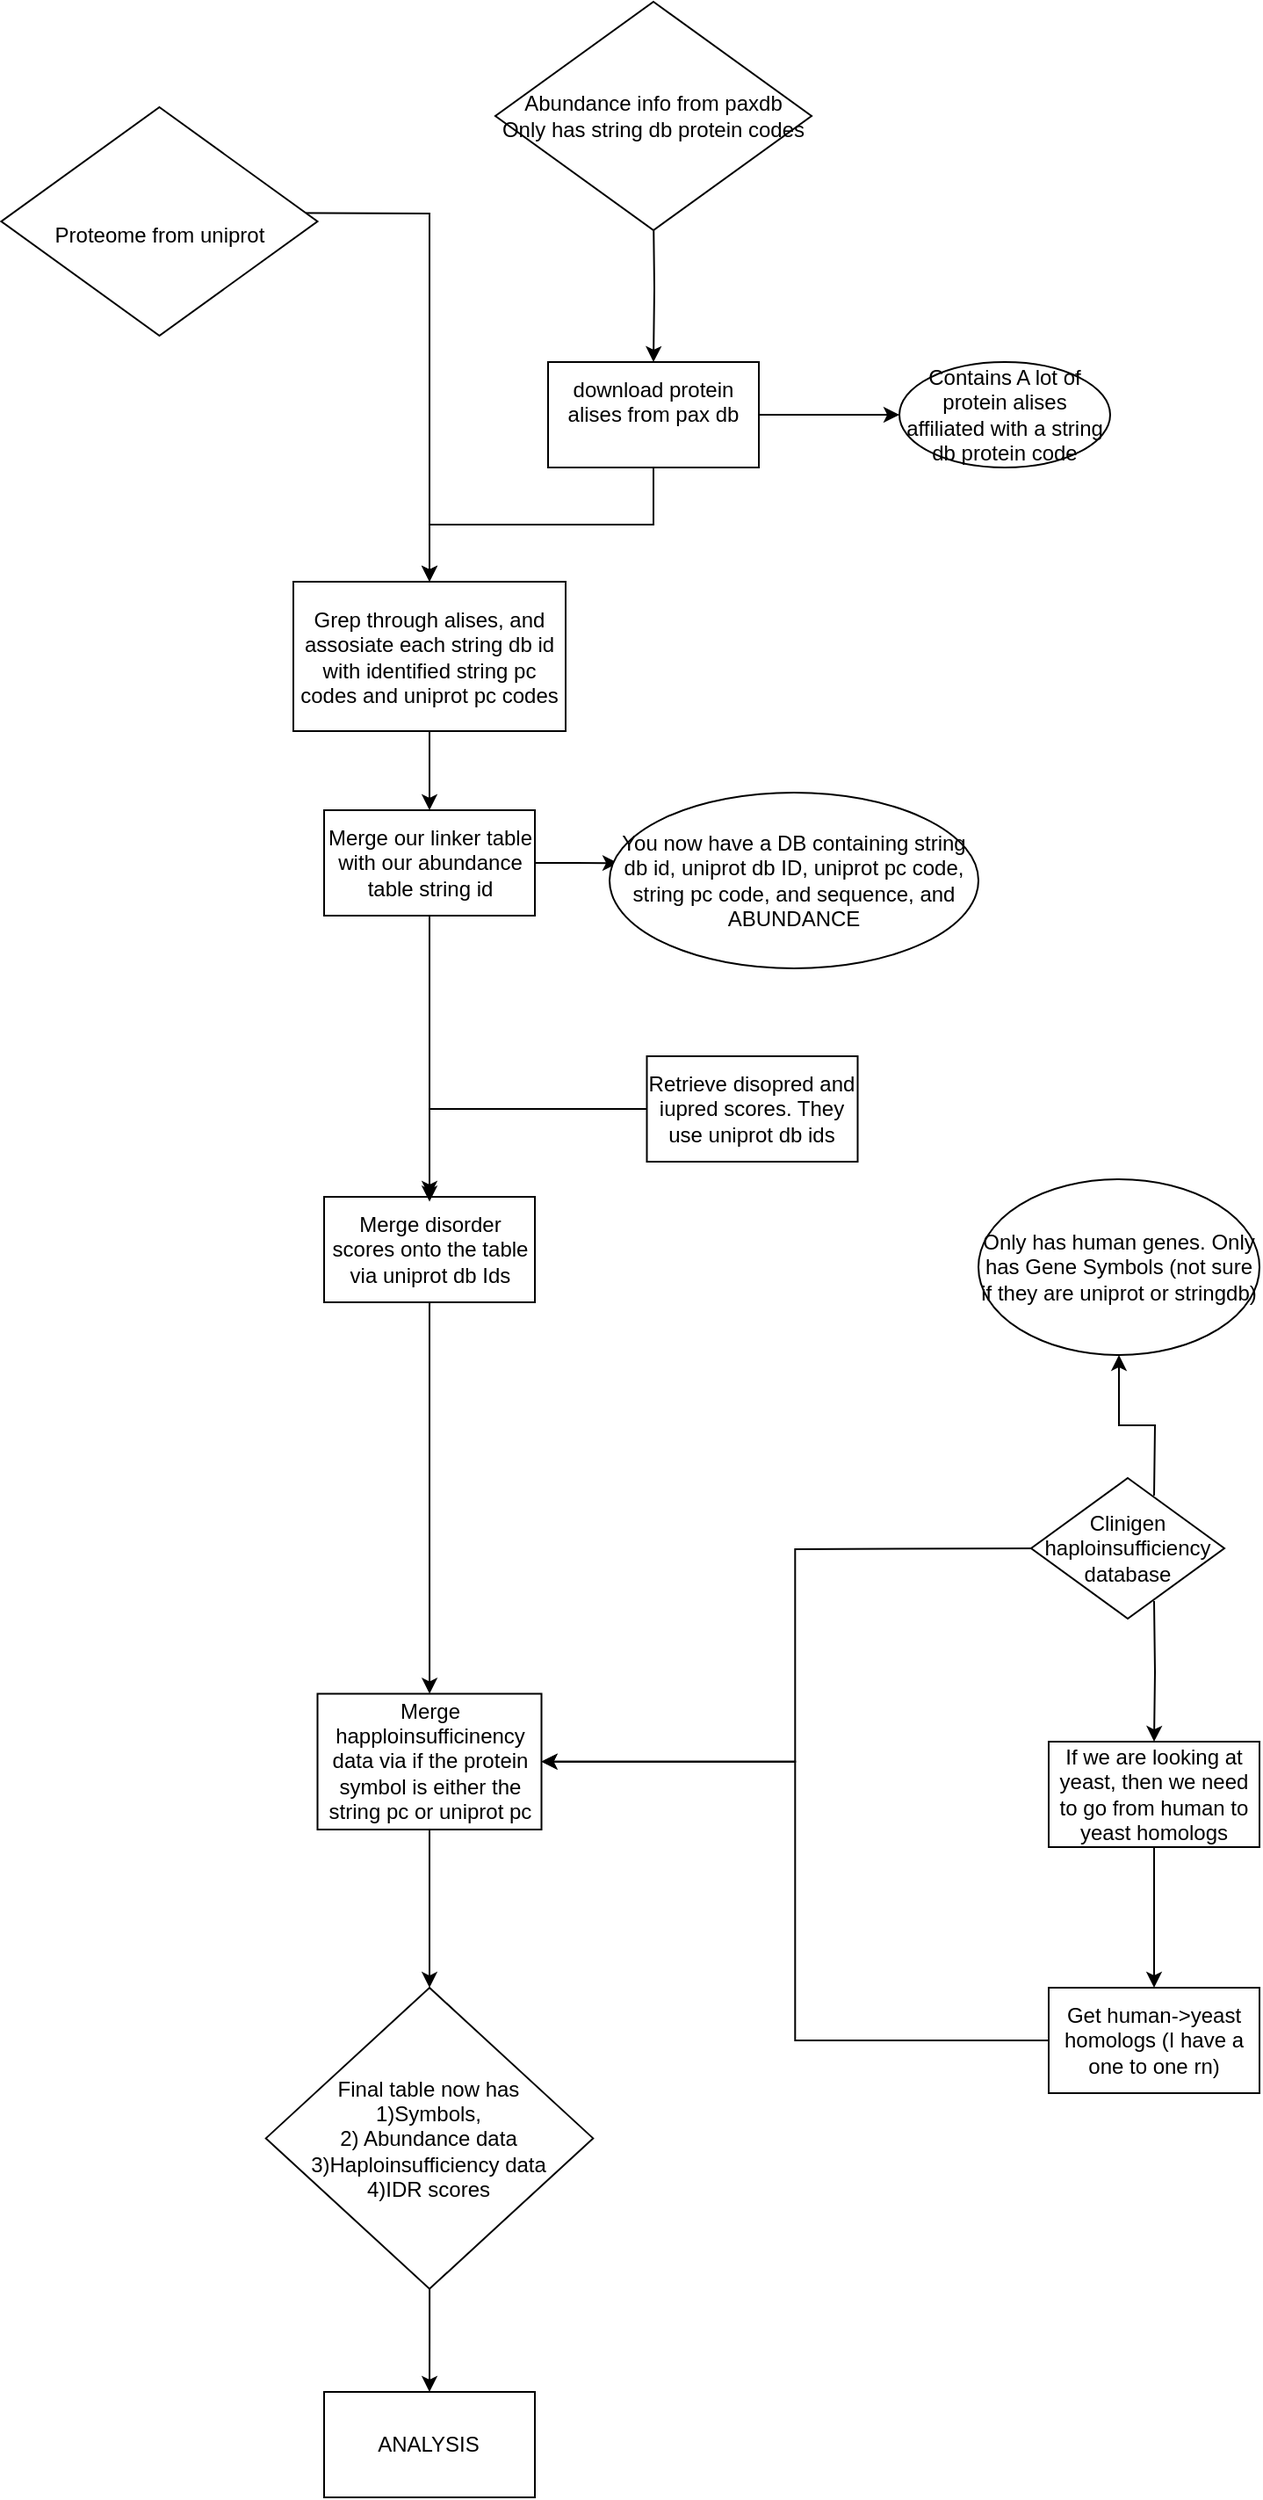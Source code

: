 <mxfile version="15.2.9" type="github">
  <diagram id="FmImgYfQ0Td1UyCWVp3n" name="Page-1">
    <mxGraphModel dx="1422" dy="820" grid="1" gridSize="10" guides="1" tooltips="1" connect="1" arrows="1" fold="1" page="1" pageScale="1" pageWidth="850" pageHeight="1100" math="0" shadow="0">
      <root>
        <mxCell id="0" />
        <mxCell id="1" parent="0" />
        <mxCell id="icuXwcs0BqdQZPv1DM7C-11" style="edgeStyle=orthogonalEdgeStyle;rounded=0;orthogonalLoop=1;jettySize=auto;html=1;" edge="1" parent="1" target="icuXwcs0BqdQZPv1DM7C-7">
          <mxGeometry relative="1" as="geometry">
            <mxPoint x="185" y="120" as="sourcePoint" />
          </mxGeometry>
        </mxCell>
        <mxCell id="icuXwcs0BqdQZPv1DM7C-4" value="" style="edgeStyle=orthogonalEdgeStyle;rounded=0;orthogonalLoop=1;jettySize=auto;html=1;" edge="1" parent="1" target="icuXwcs0BqdQZPv1DM7C-3">
          <mxGeometry relative="1" as="geometry">
            <mxPoint x="445" y="120" as="sourcePoint" />
          </mxGeometry>
        </mxCell>
        <mxCell id="icuXwcs0BqdQZPv1DM7C-6" value="" style="edgeStyle=orthogonalEdgeStyle;rounded=0;orthogonalLoop=1;jettySize=auto;html=1;" edge="1" parent="1" source="icuXwcs0BqdQZPv1DM7C-3" target="icuXwcs0BqdQZPv1DM7C-5">
          <mxGeometry relative="1" as="geometry" />
        </mxCell>
        <mxCell id="icuXwcs0BqdQZPv1DM7C-8" value="" style="edgeStyle=orthogonalEdgeStyle;rounded=0;orthogonalLoop=1;jettySize=auto;html=1;" edge="1" parent="1" source="icuXwcs0BqdQZPv1DM7C-3" target="icuXwcs0BqdQZPv1DM7C-7">
          <mxGeometry relative="1" as="geometry" />
        </mxCell>
        <mxCell id="icuXwcs0BqdQZPv1DM7C-3" value="&lt;div&gt;download protein alises from pax db &lt;br&gt;&lt;/div&gt;&lt;div&gt;&lt;br&gt;&lt;/div&gt;" style="whiteSpace=wrap;html=1;rounded=0;" vertex="1" parent="1">
          <mxGeometry x="385" y="205" width="120" height="60" as="geometry" />
        </mxCell>
        <mxCell id="icuXwcs0BqdQZPv1DM7C-5" value="Contains A lot of protein alises affiliated with a string db protein code" style="ellipse;whiteSpace=wrap;html=1;rounded=0;" vertex="1" parent="1">
          <mxGeometry x="585" y="205" width="120" height="60" as="geometry" />
        </mxCell>
        <mxCell id="icuXwcs0BqdQZPv1DM7C-35" value="" style="edgeStyle=orthogonalEdgeStyle;rounded=0;orthogonalLoop=1;jettySize=auto;html=1;" edge="1" parent="1" source="icuXwcs0BqdQZPv1DM7C-7" target="icuXwcs0BqdQZPv1DM7C-34">
          <mxGeometry relative="1" as="geometry" />
        </mxCell>
        <mxCell id="icuXwcs0BqdQZPv1DM7C-7" value="Grep through alises, and assosiate each string db id with identified string pc codes and uniprot pc codes" style="whiteSpace=wrap;html=1;rounded=0;" vertex="1" parent="1">
          <mxGeometry x="240" y="330" width="155" height="85" as="geometry" />
        </mxCell>
        <mxCell id="icuXwcs0BqdQZPv1DM7C-17" value="" style="edgeStyle=orthogonalEdgeStyle;rounded=0;orthogonalLoop=1;jettySize=auto;html=1;" edge="1" parent="1" target="icuXwcs0BqdQZPv1DM7C-16">
          <mxGeometry relative="1" as="geometry">
            <mxPoint x="317.5" y="742.75" as="sourcePoint" />
          </mxGeometry>
        </mxCell>
        <mxCell id="icuXwcs0BqdQZPv1DM7C-19" value="" style="edgeStyle=orthogonalEdgeStyle;rounded=0;orthogonalLoop=1;jettySize=auto;html=1;" edge="1" parent="1" source="icuXwcs0BqdQZPv1DM7C-16" target="icuXwcs0BqdQZPv1DM7C-18">
          <mxGeometry relative="1" as="geometry" />
        </mxCell>
        <mxCell id="icuXwcs0BqdQZPv1DM7C-16" value="Merge disorder scores onto the table via uniprot db Ids" style="whiteSpace=wrap;html=1;rounded=0;" vertex="1" parent="1">
          <mxGeometry x="257.51" y="680" width="120" height="60" as="geometry" />
        </mxCell>
        <mxCell id="icuXwcs0BqdQZPv1DM7C-31" value="" style="edgeStyle=orthogonalEdgeStyle;rounded=0;orthogonalLoop=1;jettySize=auto;html=1;" edge="1" parent="1" source="icuXwcs0BqdQZPv1DM7C-18" target="icuXwcs0BqdQZPv1DM7C-30">
          <mxGeometry relative="1" as="geometry" />
        </mxCell>
        <mxCell id="icuXwcs0BqdQZPv1DM7C-18" value="Merge happloinsufficinency data via if the protein symbol is either the string pc or uniprot pc " style="whiteSpace=wrap;html=1;rounded=0;" vertex="1" parent="1">
          <mxGeometry x="253.75" y="962.75" width="127.5" height="77.25" as="geometry" />
        </mxCell>
        <mxCell id="icuXwcs0BqdQZPv1DM7C-22" value="" style="edgeStyle=orthogonalEdgeStyle;rounded=0;orthogonalLoop=1;jettySize=auto;html=1;" edge="1" parent="1" target="icuXwcs0BqdQZPv1DM7C-21">
          <mxGeometry relative="1" as="geometry">
            <mxPoint x="730" y="850" as="sourcePoint" />
          </mxGeometry>
        </mxCell>
        <mxCell id="icuXwcs0BqdQZPv1DM7C-24" value="" style="edgeStyle=orthogonalEdgeStyle;rounded=0;orthogonalLoop=1;jettySize=auto;html=1;" edge="1" parent="1" target="icuXwcs0BqdQZPv1DM7C-23">
          <mxGeometry relative="1" as="geometry">
            <mxPoint x="730" y="910" as="sourcePoint" />
          </mxGeometry>
        </mxCell>
        <mxCell id="icuXwcs0BqdQZPv1DM7C-28" style="edgeStyle=orthogonalEdgeStyle;rounded=0;orthogonalLoop=1;jettySize=auto;html=1;entryX=1;entryY=0.5;entryDx=0;entryDy=0;" edge="1" parent="1" target="icuXwcs0BqdQZPv1DM7C-18">
          <mxGeometry relative="1" as="geometry">
            <mxPoint x="670" y="880" as="sourcePoint" />
          </mxGeometry>
        </mxCell>
        <mxCell id="icuXwcs0BqdQZPv1DM7C-21" value="Only has human genes. Only has Gene Symbols (not sure if they are uniprot or stringdb)" style="ellipse;whiteSpace=wrap;html=1;rounded=0;" vertex="1" parent="1">
          <mxGeometry x="630" y="670" width="160" height="100" as="geometry" />
        </mxCell>
        <mxCell id="icuXwcs0BqdQZPv1DM7C-26" value="" style="edgeStyle=orthogonalEdgeStyle;rounded=0;orthogonalLoop=1;jettySize=auto;html=1;" edge="1" parent="1" source="icuXwcs0BqdQZPv1DM7C-23" target="icuXwcs0BqdQZPv1DM7C-25">
          <mxGeometry relative="1" as="geometry" />
        </mxCell>
        <mxCell id="icuXwcs0BqdQZPv1DM7C-23" value="If we are looking at yeast, then we need to go from human to yeast homologs" style="whiteSpace=wrap;html=1;rounded=0;" vertex="1" parent="1">
          <mxGeometry x="670" y="990" width="120" height="60" as="geometry" />
        </mxCell>
        <mxCell id="icuXwcs0BqdQZPv1DM7C-27" style="edgeStyle=orthogonalEdgeStyle;rounded=0;orthogonalLoop=1;jettySize=auto;html=1;entryX=1;entryY=0.5;entryDx=0;entryDy=0;" edge="1" parent="1" source="icuXwcs0BqdQZPv1DM7C-25" target="icuXwcs0BqdQZPv1DM7C-18">
          <mxGeometry relative="1" as="geometry" />
        </mxCell>
        <mxCell id="icuXwcs0BqdQZPv1DM7C-25" value="Get human-&amp;gt;yeast homologs (I have a one to one rn)" style="whiteSpace=wrap;html=1;rounded=0;" vertex="1" parent="1">
          <mxGeometry x="670" y="1130" width="120" height="60" as="geometry" />
        </mxCell>
        <mxCell id="icuXwcs0BqdQZPv1DM7C-33" value="" style="edgeStyle=orthogonalEdgeStyle;rounded=0;orthogonalLoop=1;jettySize=auto;html=1;" edge="1" parent="1" source="icuXwcs0BqdQZPv1DM7C-30" target="icuXwcs0BqdQZPv1DM7C-32">
          <mxGeometry relative="1" as="geometry" />
        </mxCell>
        <mxCell id="icuXwcs0BqdQZPv1DM7C-30" value="&lt;div&gt;Final table now has &lt;br&gt;&lt;/div&gt;&lt;div&gt;1)Symbols,&lt;/div&gt;&lt;div&gt; 2) Abundance data&lt;/div&gt;&lt;div&gt;3)Haploinsufficiency data&lt;/div&gt;&lt;div&gt;4)IDR scores&lt;br&gt; &lt;/div&gt;" style="rhombus;whiteSpace=wrap;html=1;rounded=0;" vertex="1" parent="1">
          <mxGeometry x="224.38" y="1130" width="186.25" height="171.38" as="geometry" />
        </mxCell>
        <mxCell id="icuXwcs0BqdQZPv1DM7C-32" value="ANALYSIS" style="whiteSpace=wrap;html=1;rounded=0;" vertex="1" parent="1">
          <mxGeometry x="257.495" y="1360.0" width="120" height="60" as="geometry" />
        </mxCell>
        <mxCell id="icuXwcs0BqdQZPv1DM7C-36" value="" style="edgeStyle=orthogonalEdgeStyle;rounded=0;orthogonalLoop=1;jettySize=auto;html=1;" edge="1" parent="1" source="icuXwcs0BqdQZPv1DM7C-34">
          <mxGeometry relative="1" as="geometry">
            <mxPoint x="425" y="490.1" as="targetPoint" />
          </mxGeometry>
        </mxCell>
        <mxCell id="icuXwcs0BqdQZPv1DM7C-37" style="edgeStyle=orthogonalEdgeStyle;rounded=0;orthogonalLoop=1;jettySize=auto;html=1;" edge="1" parent="1" source="icuXwcs0BqdQZPv1DM7C-34">
          <mxGeometry relative="1" as="geometry">
            <mxPoint x="317.51" y="682.75" as="targetPoint" />
          </mxGeometry>
        </mxCell>
        <mxCell id="icuXwcs0BqdQZPv1DM7C-34" value="Merge our linker table with our abundance table string id" style="whiteSpace=wrap;html=1;rounded=0;" vertex="1" parent="1">
          <mxGeometry x="257.51" y="460" width="120" height="60" as="geometry" />
        </mxCell>
        <mxCell id="icuXwcs0BqdQZPv1DM7C-39" style="edgeStyle=orthogonalEdgeStyle;rounded=0;orthogonalLoop=1;jettySize=auto;html=1;" edge="1" parent="1" source="icuXwcs0BqdQZPv1DM7C-38" target="icuXwcs0BqdQZPv1DM7C-16">
          <mxGeometry relative="1" as="geometry" />
        </mxCell>
        <mxCell id="icuXwcs0BqdQZPv1DM7C-38" value="Retrieve disopred and iupred scores. They use uniprot db ids" style="whiteSpace=wrap;html=1;rounded=0;" vertex="1" parent="1">
          <mxGeometry x="441.25" y="600" width="120" height="60" as="geometry" />
        </mxCell>
        <mxCell id="icuXwcs0BqdQZPv1DM7C-41" value="You now have a DB containing string db id, uniprot db ID, uniprot pc code, string pc code, and sequence, and ABUNDANCE" style="ellipse;whiteSpace=wrap;html=1;" vertex="1" parent="1">
          <mxGeometry x="420" y="450" width="210" height="100" as="geometry" />
        </mxCell>
        <mxCell id="icuXwcs0BqdQZPv1DM7C-42" value="&lt;div&gt;Abundance info from paxdb&lt;/div&gt;&lt;div&gt;Only has string db protein codes&lt;br&gt;&lt;/div&gt;" style="rhombus;whiteSpace=wrap;html=1;" vertex="1" parent="1">
          <mxGeometry x="355" width="180" height="130" as="geometry" />
        </mxCell>
        <mxCell id="icuXwcs0BqdQZPv1DM7C-43" value="&lt;div&gt;&lt;br&gt;&lt;/div&gt;&lt;div&gt;Proteome from uniprot&lt;/div&gt;" style="rhombus;whiteSpace=wrap;html=1;" vertex="1" parent="1">
          <mxGeometry x="73.75" y="60" width="180" height="130" as="geometry" />
        </mxCell>
        <mxCell id="icuXwcs0BqdQZPv1DM7C-44" value="Clinigen haploinsufficiency database " style="rhombus;whiteSpace=wrap;html=1;" vertex="1" parent="1">
          <mxGeometry x="660" y="840" width="110" height="80" as="geometry" />
        </mxCell>
      </root>
    </mxGraphModel>
  </diagram>
</mxfile>
